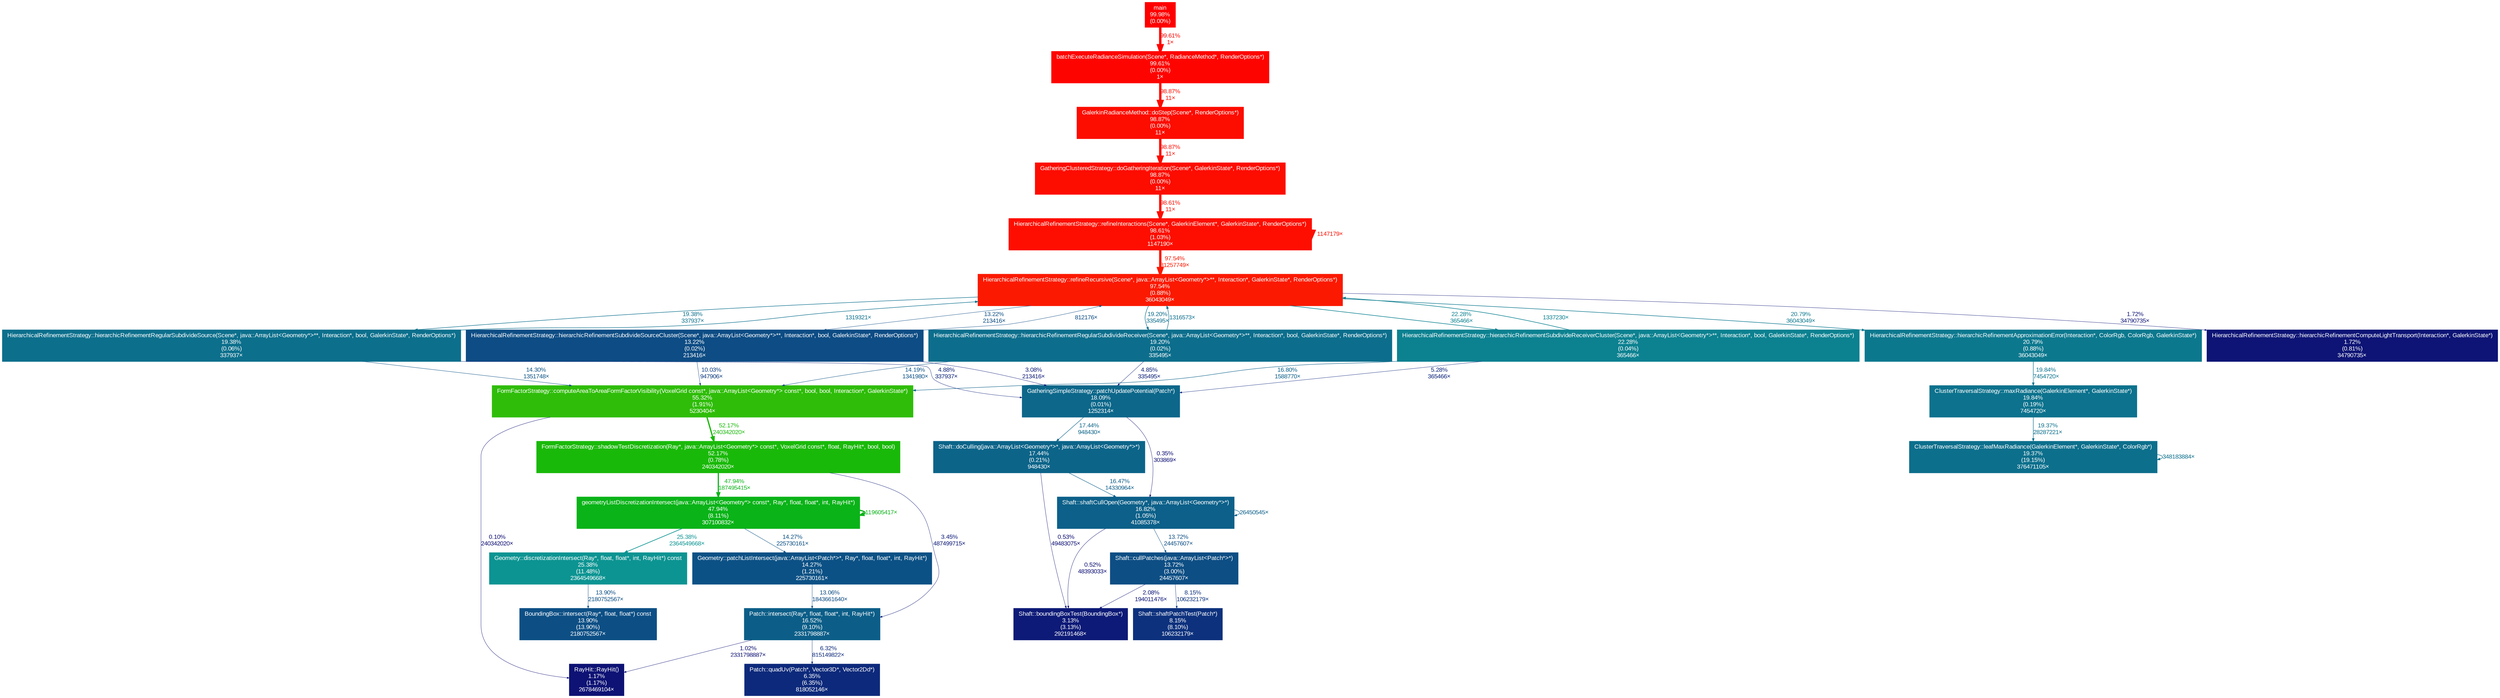 digraph {
	graph [fontname=Arial, nodesep=0.125, ranksep=0.25];
	node [fontcolor=white, fontname=Arial, height=0, shape=box, style=filled, width=0];
	edge [fontname=Arial];
	1 [color="#ff0000", fontcolor="#ffffff", fontsize="10.00", label="main\n99.98%\n(0.00%)"];
	1 -> 2 [arrowsize="1.00", color="#fe0400", fontcolor="#fe0400", fontsize="10.00", label="99.61%\n1×", labeldistance="3.98", penwidth="3.98"];
	2 [color="#fe0400", fontcolor="#ffffff", fontsize="10.00", label="batchExecuteRadianceSimulation(Scene*, RadianceMethod*, RenderOptions*)\n99.61%\n(0.00%)\n1×"];
	2 -> 3 [arrowsize="0.99", color="#fd0c00", fontcolor="#fd0c00", fontsize="10.00", label="98.87%\n11×", labeldistance="3.95", penwidth="3.95"];
	3 [color="#fd0c00", fontcolor="#ffffff", fontsize="10.00", label="GalerkinRadianceMethod::doStep(Scene*, RenderOptions*)\n98.87%\n(0.00%)\n11×"];
	3 -> 4 [arrowsize="0.99", color="#fd0c00", fontcolor="#fd0c00", fontsize="10.00", label="98.87%\n11×", labeldistance="3.95", penwidth="3.95"];
	4 [color="#fd0c00", fontcolor="#ffffff", fontsize="10.00", label="GatheringClusteredStrategy::doGatheringIteration(Scene*, GalerkinState*, RenderOptions*)\n98.87%\n(0.00%)\n11×"];
	4 -> 5 [arrowsize="0.99", color="#fd0e00", fontcolor="#fd0e00", fontsize="10.00", label="98.61%\n11×", labeldistance="3.94", penwidth="3.94"];
	5 [color="#fd0e00", fontcolor="#ffffff", fontsize="10.00", label="HierarchicalRefinementStrategy::refineInteractions(Scene*, GalerkinElement*, GalerkinState*, RenderOptions*)\n98.61%\n(1.03%)\n1147190×"];
	5 -> 5 [arrowsize="0.99", color="#fd0e00", fontcolor="#fd0e00", fontsize="10.00", label="1147179×", labeldistance="3.94", penwidth="3.94"];
	5 -> 11 [arrowsize="0.99", color="#fb1901", fontcolor="#fb1901", fontsize="10.00", label="97.54%\n31257749×", labeldistance="3.90", penwidth="3.90"];
	7 [color="#2fbd09", fontcolor="#ffffff", fontsize="10.00", label="FormFactorStrategy::computeAreaToAreaFormFactorVisibility(VoxelGrid const*, java::ArrayList<Geometry*> const*, bool, bool, Interaction*, GalerkinState*)\n55.32%\n(1.91%)\n5230404×"];
	7 -> 8 [arrowsize="0.72", color="#19b909", fontcolor="#19b909", fontsize="10.00", label="52.17%\n240342020×", labeldistance="2.09", penwidth="2.09"];
	7 -> 30 [arrowsize="0.35", color="#0d0d73", fontcolor="#0d0d73", fontsize="10.00", label="0.10%\n240342020×", labeldistance="0.50", penwidth="0.50"];
	8 [color="#19b909", fontcolor="#ffffff", fontsize="10.00", label="FormFactorStrategy::shadowTestDiscretization(Ray*, java::ArrayList<Geometry*> const*, VoxelGrid const*, float, RayHit*, bool, bool)\n52.17%\n(0.78%)\n240342020×"];
	8 -> 9 [arrowsize="0.69", color="#0ab318", fontcolor="#0ab318", fontsize="10.00", label="47.94%\n187495415×", labeldistance="1.92", penwidth="1.92"];
	8 -> 21 [arrowsize="0.35", color="#0d1b77", fontcolor="#0d1b77", fontsize="10.00", label="3.45%\n487499715×", labeldistance="0.50", penwidth="0.50"];
	9 [color="#0ab318", fontcolor="#ffffff", fontsize="10.00", label="geometryListDiscretizationIntersect(java::ArrayList<Geometry*> const*, Ray*, float, float*, int, RayHit*)\n47.94%\n(8.11%)\n307100832×"];
	9 -> 9 [arrowsize="0.69", color="#0ab318", fontcolor="#0ab318", fontsize="10.00", label="119605417×", labeldistance="1.92", penwidth="1.92"];
	9 -> 10 [arrowsize="0.50", color="#0c9492", fontcolor="#0c9492", fontsize="10.00", label="25.38%\n2364549668×", labeldistance="1.02", penwidth="1.02"];
	9 -> 22 [arrowsize="0.38", color="#0c5185", fontcolor="#0c5185", fontsize="10.00", label="14.27%\n225730161×", labeldistance="0.57", penwidth="0.57"];
	10 [color="#0c9492", fontcolor="#ffffff", fontsize="10.00", label="Geometry::discretizationIntersect(Ray*, float, float*, int, RayHit*) const\n25.38%\n(11.48%)\n2364549668×"];
	10 -> 23 [arrowsize="0.37", color="#0d4f85", fontcolor="#0d4f85", fontsize="10.00", label="13.90%\n2180752567×", labeldistance="0.56", penwidth="0.56"];
	11 [color="#fb1901", fontcolor="#ffffff", fontsize="10.00", label="HierarchicalRefinementStrategy::refineRecursive(Scene*, java::ArrayList<Geometry*>**, Interaction*, GalerkinState*, RenderOptions*)\n97.54%\n(0.88%)\n36043049×"];
	11 -> 12 [arrowsize="0.47", color="#0c8190", fontcolor="#0c8190", fontsize="10.00", label="22.28%\n365466×", labeldistance="0.89", penwidth="0.89"];
	11 -> 13 [arrowsize="0.46", color="#0c788e", fontcolor="#0c788e", fontsize="10.00", label="20.79%\n36043049×", labeldistance="0.83", penwidth="0.83"];
	11 -> 15 [arrowsize="0.44", color="#0c6f8c", fontcolor="#0c6f8c", fontsize="10.00", label="19.38%\n337937×", labeldistance="0.78", penwidth="0.78"];
	11 -> 17 [arrowsize="0.44", color="#0c6e8c", fontcolor="#0c6e8c", fontsize="10.00", label="19.20%\n335495×", labeldistance="0.77", penwidth="0.77"];
	11 -> 25 [arrowsize="0.36", color="#0d4c84", fontcolor="#0d4c84", fontsize="10.00", label="13.22%\n213416×", labeldistance="0.53", penwidth="0.53"];
	11 -> 29 [arrowsize="0.35", color="#0d1475", fontcolor="#0d1475", fontsize="10.00", label="1.72%\n34790735×", labeldistance="0.50", penwidth="0.50"];
	12 [color="#0c8190", fontcolor="#ffffff", fontsize="10.00", label="HierarchicalRefinementStrategy::hierarchicRefinementSubdivideReceiverCluster(Scene*, java::ArrayList<Geometry*>**, Interaction*, bool, GalerkinState*, RenderOptions*)\n22.28%\n(0.04%)\n365466×"];
	12 -> 7 [arrowsize="0.41", color="#0c6089", fontcolor="#0c6089", fontsize="10.00", label="16.80%\n1588770×", labeldistance="0.67", penwidth="0.67"];
	12 -> 11 [arrowsize="0.47", color="#0c8190", fontcolor="#0c8190", fontsize="10.00", label="1337230×", labeldistance="0.89", penwidth="0.89"];
	12 -> 18 [arrowsize="0.35", color="#0d247a", fontcolor="#0d247a", fontsize="10.00", label="5.28%\n365466×", labeldistance="0.50", penwidth="0.50"];
	13 [color="#0c788e", fontcolor="#ffffff", fontsize="10.00", label="HierarchicalRefinementStrategy::hierarchicRefinementApproximationError(Interaction*, ColorRgb, ColorRgb, GalerkinState*)\n20.79%\n(0.88%)\n36043049×"];
	13 -> 14 [arrowsize="0.45", color="#0c728d", fontcolor="#0c728d", fontsize="10.00", label="19.84%\n7454720×", labeldistance="0.79", penwidth="0.79"];
	14 [color="#0c728d", fontcolor="#ffffff", fontsize="10.00", label="ClusterTraversalStrategy::maxRadiance(GalerkinElement*, GalerkinState*)\n19.84%\n(0.19%)\n7454720×"];
	14 -> 16 [arrowsize="0.44", color="#0c6f8c", fontcolor="#0c6f8c", fontsize="10.00", label="19.37%\n28287221×", labeldistance="0.77", penwidth="0.77"];
	15 [color="#0c6f8c", fontcolor="#ffffff", fontsize="10.00", label="HierarchicalRefinementStrategy::hierarchicRefinementRegularSubdivideSource(Scene*, java::ArrayList<Geometry*>**, Interaction*, bool, GalerkinState*, RenderOptions*)\n19.38%\n(0.06%)\n337937×"];
	15 -> 7 [arrowsize="0.38", color="#0c5285", fontcolor="#0c5285", fontsize="10.00", label="14.30%\n1351748×", labeldistance="0.57", penwidth="0.57"];
	15 -> 11 [arrowsize="0.44", color="#0c6f8c", fontcolor="#0c6f8c", fontsize="10.00", label="1319321×", labeldistance="0.78", penwidth="0.78"];
	15 -> 18 [arrowsize="0.35", color="#0d2279", fontcolor="#0d2279", fontsize="10.00", label="4.88%\n337937×", labeldistance="0.50", penwidth="0.50"];
	16 [color="#0c6f8c", fontcolor="#ffffff", fontsize="10.00", label="ClusterTraversalStrategy::leafMaxRadiance(GalerkinElement*, GalerkinState*, ColorRgb*)\n19.37%\n(19.15%)\n376471105×"];
	16 -> 16 [arrowsize="0.44", color="#0c6f8c", fontcolor="#0c6f8c", fontsize="10.00", label="348183884×", labeldistance="0.77", penwidth="0.77"];
	17 [color="#0c6e8c", fontcolor="#ffffff", fontsize="10.00", label="HierarchicalRefinementStrategy::hierarchicRefinementRegularSubdivideReceiver(Scene*, java::ArrayList<Geometry*>**, Interaction*, bool, GalerkinState*, RenderOptions*)\n19.20%\n(0.02%)\n335495×"];
	17 -> 7 [arrowsize="0.38", color="#0c5185", fontcolor="#0c5185", fontsize="10.00", label="14.19%\n1341980×", labeldistance="0.57", penwidth="0.57"];
	17 -> 11 [arrowsize="0.44", color="#0c6e8c", fontcolor="#0c6e8c", fontsize="10.00", label="1316573×", labeldistance="0.77", penwidth="0.77"];
	17 -> 18 [arrowsize="0.35", color="#0d2279", fontcolor="#0d2279", fontsize="10.00", label="4.85%\n335495×", labeldistance="0.50", penwidth="0.50"];
	18 [color="#0c678a", fontcolor="#ffffff", fontsize="10.00", label="GatheringSimpleStrategy::patchUpdatePotential(Patch*)\n18.09%\n(0.01%)\n1252314×"];
	18 -> 19 [arrowsize="0.42", color="#0c6489", fontcolor="#0c6489", fontsize="10.00", label="17.44%\n948430×", labeldistance="0.70", penwidth="0.70"];
	18 -> 20 [arrowsize="0.35", color="#0d0e73", fontcolor="#0d0e73", fontsize="10.00", label="0.35%\n303869×", labeldistance="0.50", penwidth="0.50"];
	19 [color="#0c6489", fontcolor="#ffffff", fontsize="10.00", label="Shaft::doCulling(java::ArrayList<Geometry*>*, java::ArrayList<Geometry*>*)\n17.44%\n(0.21%)\n948430×"];
	19 -> 20 [arrowsize="0.41", color="#0c5e88", fontcolor="#0c5e88", fontsize="10.00", label="16.47%\n14330964×", labeldistance="0.66", penwidth="0.66"];
	19 -> 28 [arrowsize="0.35", color="#0d0f73", fontcolor="#0d0f73", fontsize="10.00", label="0.53%\n49483075×", labeldistance="0.50", penwidth="0.50"];
	20 [color="#0c6089", fontcolor="#ffffff", fontsize="10.00", label="Shaft::shaftCullOpen(Geometry*, java::ArrayList<Geometry*>*)\n16.82%\n(1.05%)\n41085378×"];
	20 -> 20 [arrowsize="0.41", color="#0c6089", fontcolor="#0c6089", fontsize="10.00", label="26450545×", labeldistance="0.67", penwidth="0.67"];
	20 -> 24 [arrowsize="0.37", color="#0d4e84", fontcolor="#0d4e84", fontsize="10.00", label="13.72%\n24457607×", labeldistance="0.55", penwidth="0.55"];
	20 -> 28 [arrowsize="0.35", color="#0d0f73", fontcolor="#0d0f73", fontsize="10.00", label="0.52%\n48393033×", labeldistance="0.50", penwidth="0.50"];
	21 [color="#0c5e88", fontcolor="#ffffff", fontsize="10.00", label="Patch::intersect(Ray*, float, float*, int, RayHit*)\n16.52%\n(9.10%)\n2331798887×"];
	21 -> 27 [arrowsize="0.35", color="#0d297b", fontcolor="#0d297b", fontsize="10.00", label="6.32%\n815149822×", labeldistance="0.50", penwidth="0.50"];
	21 -> 30 [arrowsize="0.35", color="#0d1174", fontcolor="#0d1174", fontsize="10.00", label="1.02%\n2331798887×", labeldistance="0.50", penwidth="0.50"];
	22 [color="#0c5185", fontcolor="#ffffff", fontsize="10.00", label="Geometry::patchListIntersect(java::ArrayList<Patch*>*, Ray*, float, float*, int, RayHit*)\n14.27%\n(1.21%)\n225730161×"];
	22 -> 21 [arrowsize="0.36", color="#0d4b84", fontcolor="#0d4b84", fontsize="10.00", label="13.06%\n1843661640×", labeldistance="0.52", penwidth="0.52"];
	23 [color="#0d4f85", fontcolor="#ffffff", fontsize="10.00", label="BoundingBox::intersect(Ray*, float, float*) const\n13.90%\n(13.90%)\n2180752567×"];
	24 [color="#0d4e84", fontcolor="#ffffff", fontsize="10.00", label="Shaft::cullPatches(java::ArrayList<Patch*>*)\n13.72%\n(3.00%)\n24457607×"];
	24 -> 26 [arrowsize="0.35", color="#0d317d", fontcolor="#0d317d", fontsize="10.00", label="8.15%\n106232179×", labeldistance="0.50", penwidth="0.50"];
	24 -> 28 [arrowsize="0.35", color="#0d1575", fontcolor="#0d1575", fontsize="10.00", label="2.08%\n194011476×", labeldistance="0.50", penwidth="0.50"];
	25 [color="#0d4c84", fontcolor="#ffffff", fontsize="10.00", label="HierarchicalRefinementStrategy::hierarchicRefinementSubdivideSourceCluster(Scene*, java::ArrayList<Geometry*>**, Interaction*, bool, GalerkinState*, RenderOptions*)\n13.22%\n(0.02%)\n213416×"];
	25 -> 7 [arrowsize="0.35", color="#0d3b80", fontcolor="#0d3b80", fontsize="10.00", label="10.03%\n947906×", labeldistance="0.50", penwidth="0.50"];
	25 -> 11 [arrowsize="0.36", color="#0d4c84", fontcolor="#0d4c84", fontsize="10.00", label="812176×", labeldistance="0.53", penwidth="0.53"];
	25 -> 18 [arrowsize="0.35", color="#0d1a77", fontcolor="#0d1a77", fontsize="10.00", label="3.08%\n213416×", labeldistance="0.50", penwidth="0.50"];
	26 [color="#0d317d", fontcolor="#ffffff", fontsize="10.00", label="Shaft::shaftPatchTest(Patch*)\n8.15%\n(8.10%)\n106232179×"];
	27 [color="#0d297b", fontcolor="#ffffff", fontsize="10.00", label="Patch::quadUv(Patch*, Vector3D*, Vector2Dd*)\n6.35%\n(6.35%)\n818052146×"];
	28 [color="#0d1a77", fontcolor="#ffffff", fontsize="10.00", label="Shaft::boundingBoxTest(BoundingBox*)\n3.13%\n(3.13%)\n292191468×"];
	29 [color="#0d1475", fontcolor="#ffffff", fontsize="10.00", label="HierarchicalRefinementStrategy::hierarchicRefinementComputeLightTransport(Interaction*, GalerkinState*)\n1.72%\n(0.81%)\n34790735×"];
	30 [color="#0d1274", fontcolor="#ffffff", fontsize="10.00", label="RayHit::RayHit()\n1.17%\n(1.17%)\n2678469104×"];
}
